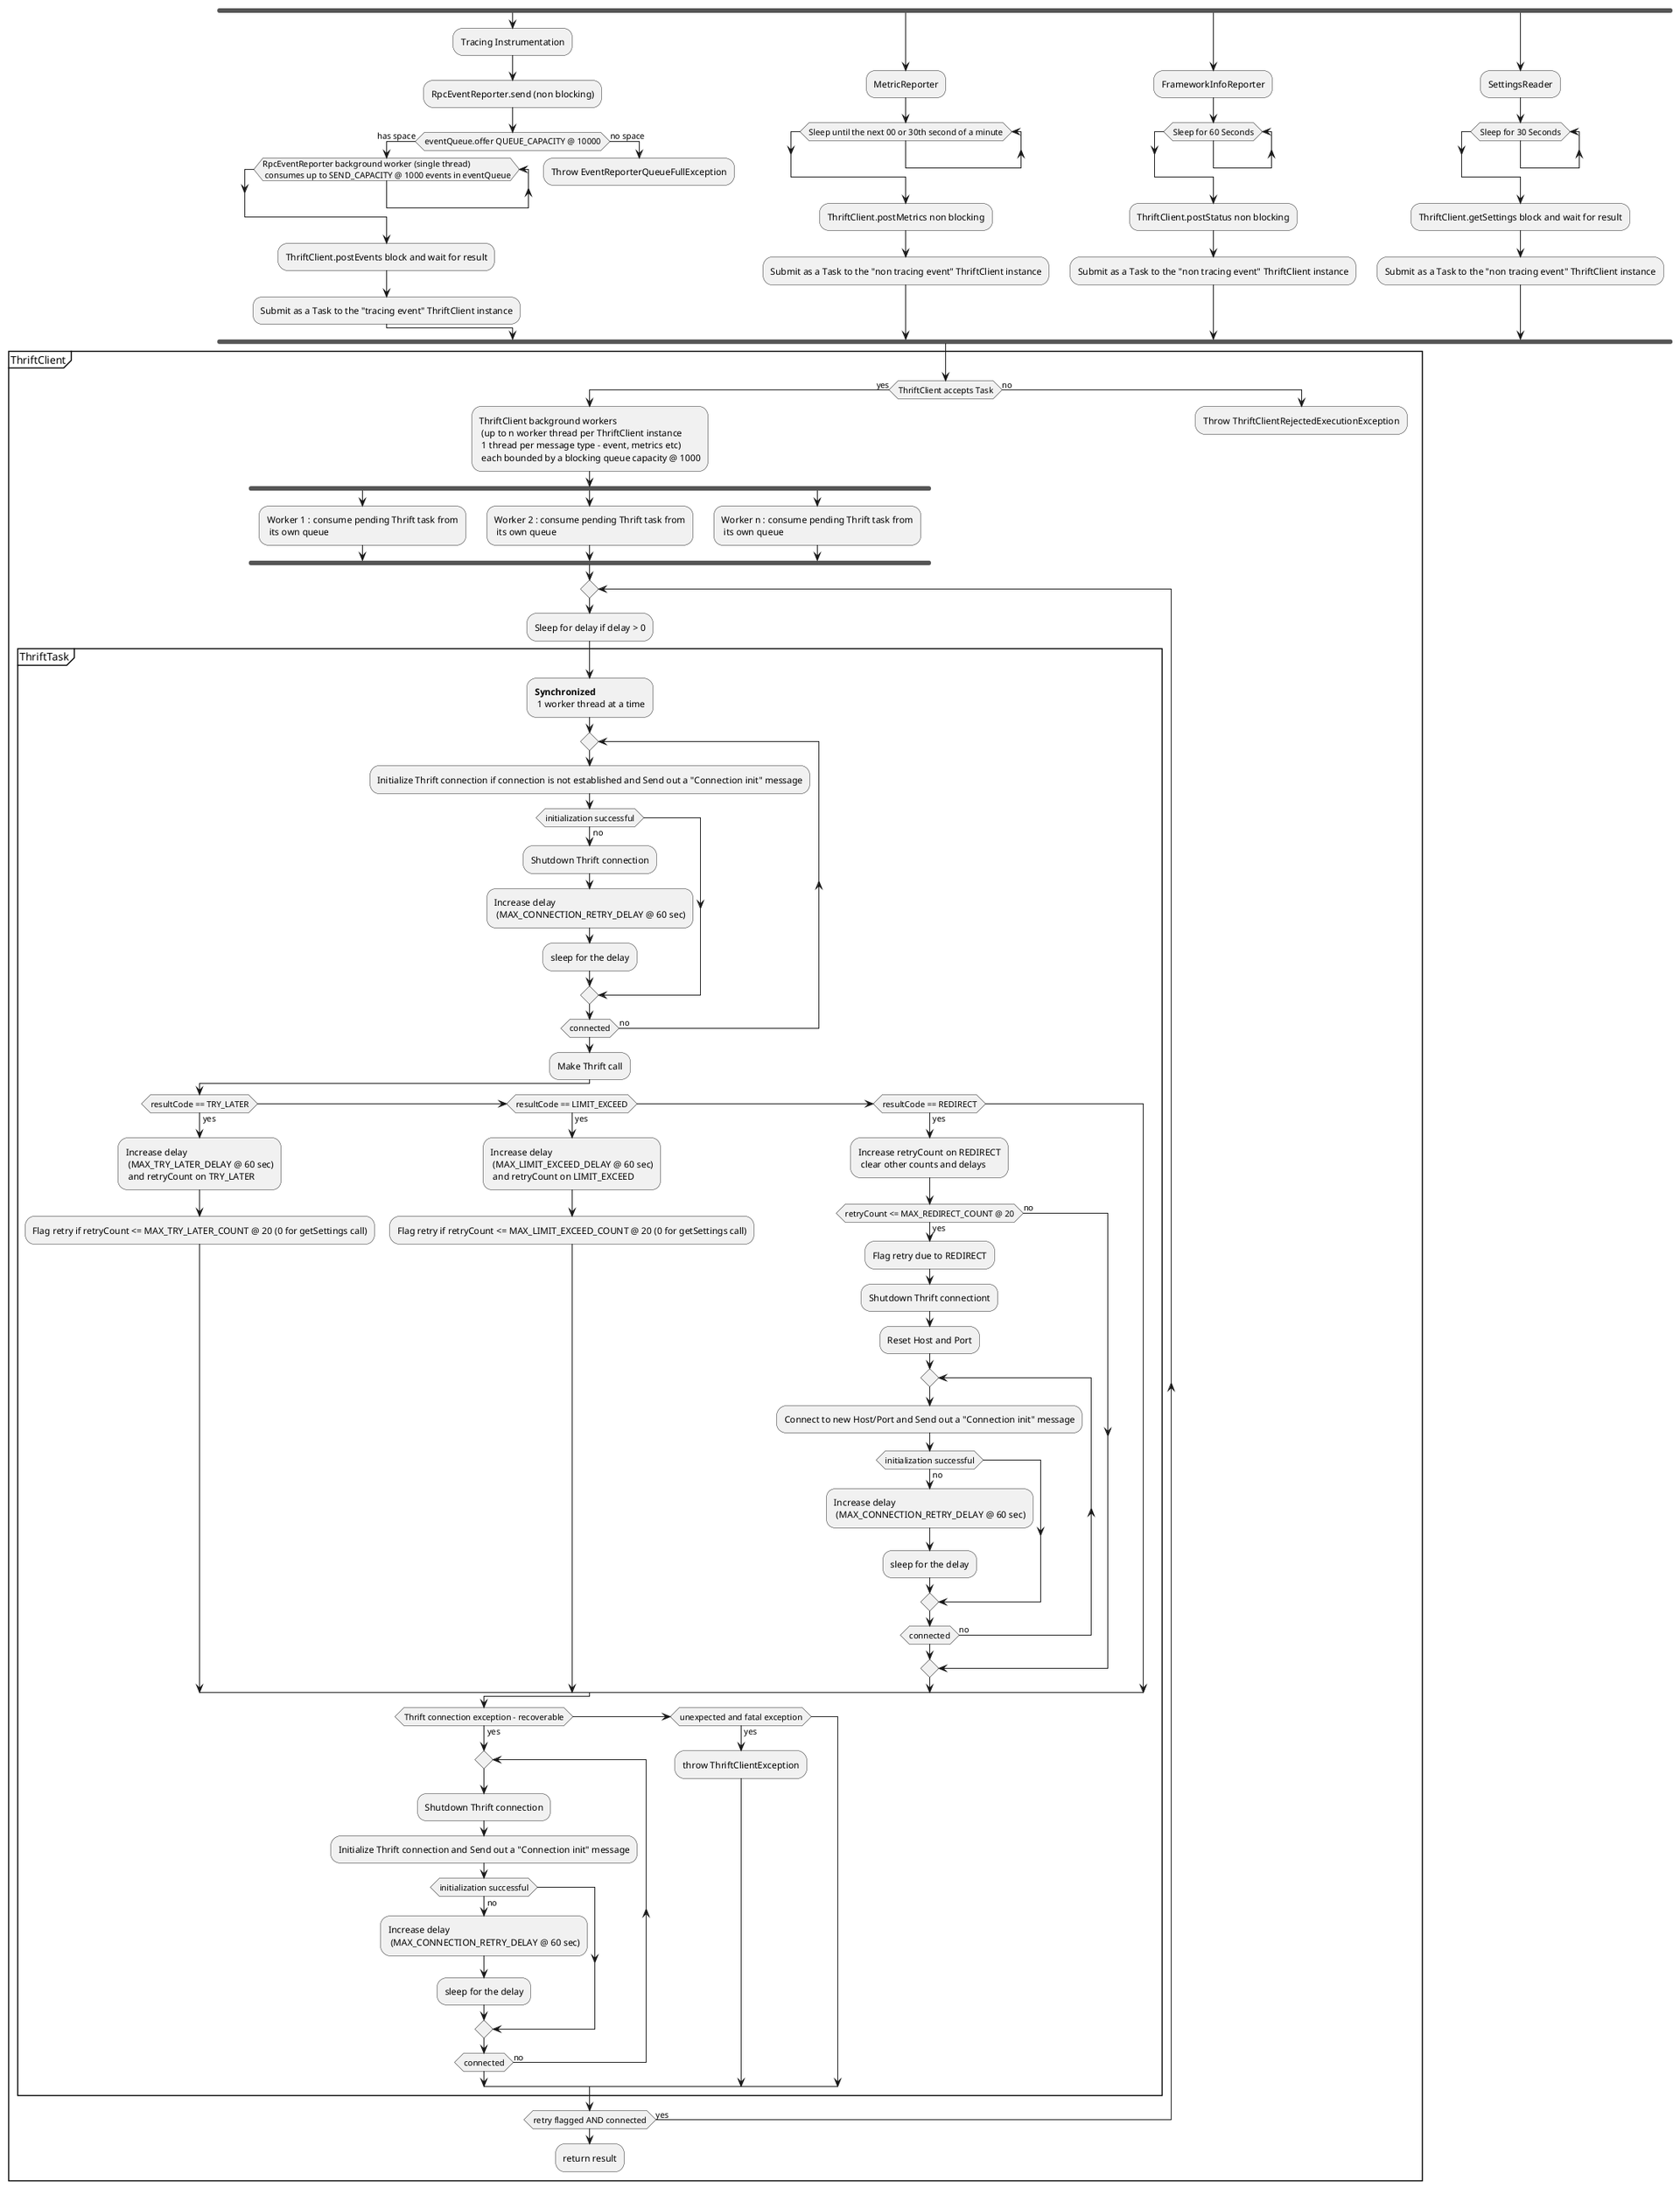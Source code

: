 @startuml
fork
:Tracing Instrumentation;
:RpcEventReporter.send (non blocking);
if (eventQueue.offer QUEUE_CAPACITY @ 10000) then (has space)
  while(RpcEventReporter background worker (single thread) \n consumes up to SEND_CAPACITY @ 1000 events in eventQueue)
  endwhile
  :ThriftClient.postEvents block and wait for result;
  :Submit as a Task to the "tracing event" ThriftClient instance; 
else (no space)
  :Throw EventReporterQueueFullException;
  detach
endif
fork again
:MetricReporter;
while (Sleep until the next 00 or 30th second of a minute)
endwhile
:ThriftClient.postMetrics non blocking;
:Submit as a Task to the "non tracing event" ThriftClient instance; 
fork again
:FrameworkInfoReporter;
while (Sleep for 60 Seconds)
endwhile
:ThriftClient.postStatus non blocking;
:Submit as a Task to the "non tracing event" ThriftClient instance;
fork again
:SettingsReader;
while (Sleep for 30 Seconds)
endwhile
:ThriftClient.getSettings block and wait for result;
:Submit as a Task to the "non tracing event" ThriftClient instance;
endfork

partition ThriftClient {

if (ThriftClient accepts Task) then(yes)
  :ThriftClient background workers\n (up to n worker thread per ThriftClient instance\n 1 thread per message type - event, metrics etc)\n each bounded by a blocking queue capacity @ 1000;
  fork
  :Worker 1 : consume pending Thrift task from\n its own queue;
  forkagain
  :Worker 2 : consume pending Thrift task from\n its own queue;
  forkagain
  :Worker n : consume pending Thrift task from\n its own queue;
  forkend
  
    repeat
      :Sleep for delay if delay > 0;
    partition ThriftTask {
      :**Synchronized**\n 1 worker thread at a time;
      repeat
          :Initialize Thrift connection if connection is not established and Send out a "Connection init" message;
          if (initialization successful) then (no)
            :Shutdown Thrift connection;
            :Increase delay\n (MAX_CONNECTION_RETRY_DELAY @ 60 sec);
            :sleep for the delay;
          endif
      repeat while (connected) is (no)    
      :Make Thrift call;
      if (resultCode == TRY_LATER) then (yes)
        :Increase delay\n (MAX_TRY_LATER_DELAY @ 60 sec)\n and retryCount on TRY_LATER;
        :Flag retry if retryCount <= MAX_TRY_LATER_COUNT @ 20 (0 for getSettings call);
      elseif (resultCode == LIMIT_EXCEED) then (yes)
        :Increase delay\n (MAX_LIMIT_EXCEED_DELAY @ 60 sec)\n and retryCount on LIMIT_EXCEED;
        :Flag retry if retryCount <= MAX_LIMIT_EXCEED_COUNT @ 20 (0 for getSettings call);
      elseif (resultCode == REDIRECT) then (yes)
        :Increase retryCount on REDIRECT\n clear other counts and delays;
        if (retryCount <= MAX_REDIRECT_COUNT @ 20) then (yes)
            :Flag retry due to REDIRECT; 
            :Shutdown Thrift connectiont;
            :Reset Host and Port;
            repeat
                :Connect to new Host/Port and Send out a "Connection init" message;
                if (initialization successful) then (no)
                  :Increase delay\n (MAX_CONNECTION_RETRY_DELAY @ 60 sec);
                  :sleep for the delay;
                endif
            repeat while (connected) is (no) 
        else (no)
        endif
      endif
      if (Thrift connection exception - recoverable) then (yes)
          repeat
              :Shutdown Thrift connection;
              :Initialize Thrift connection and Send out a "Connection init" message;
              if (initialization successful) then (no)
                :Increase delay\n (MAX_CONNECTION_RETRY_DELAY @ 60 sec);
                :sleep for the delay;
              endif
          repeat while (connected) is (no)
      elseif (unexpected and fatal exception) then (yes)
          :throw ThriftClientException;
      endif
    }
    repeat while (retry flagged AND connected) is (yes)
    :return result; 
    detach
else (no)
  :Throw ThriftClientRejectedExecutionException;
  detach  
endif
}
@enduml